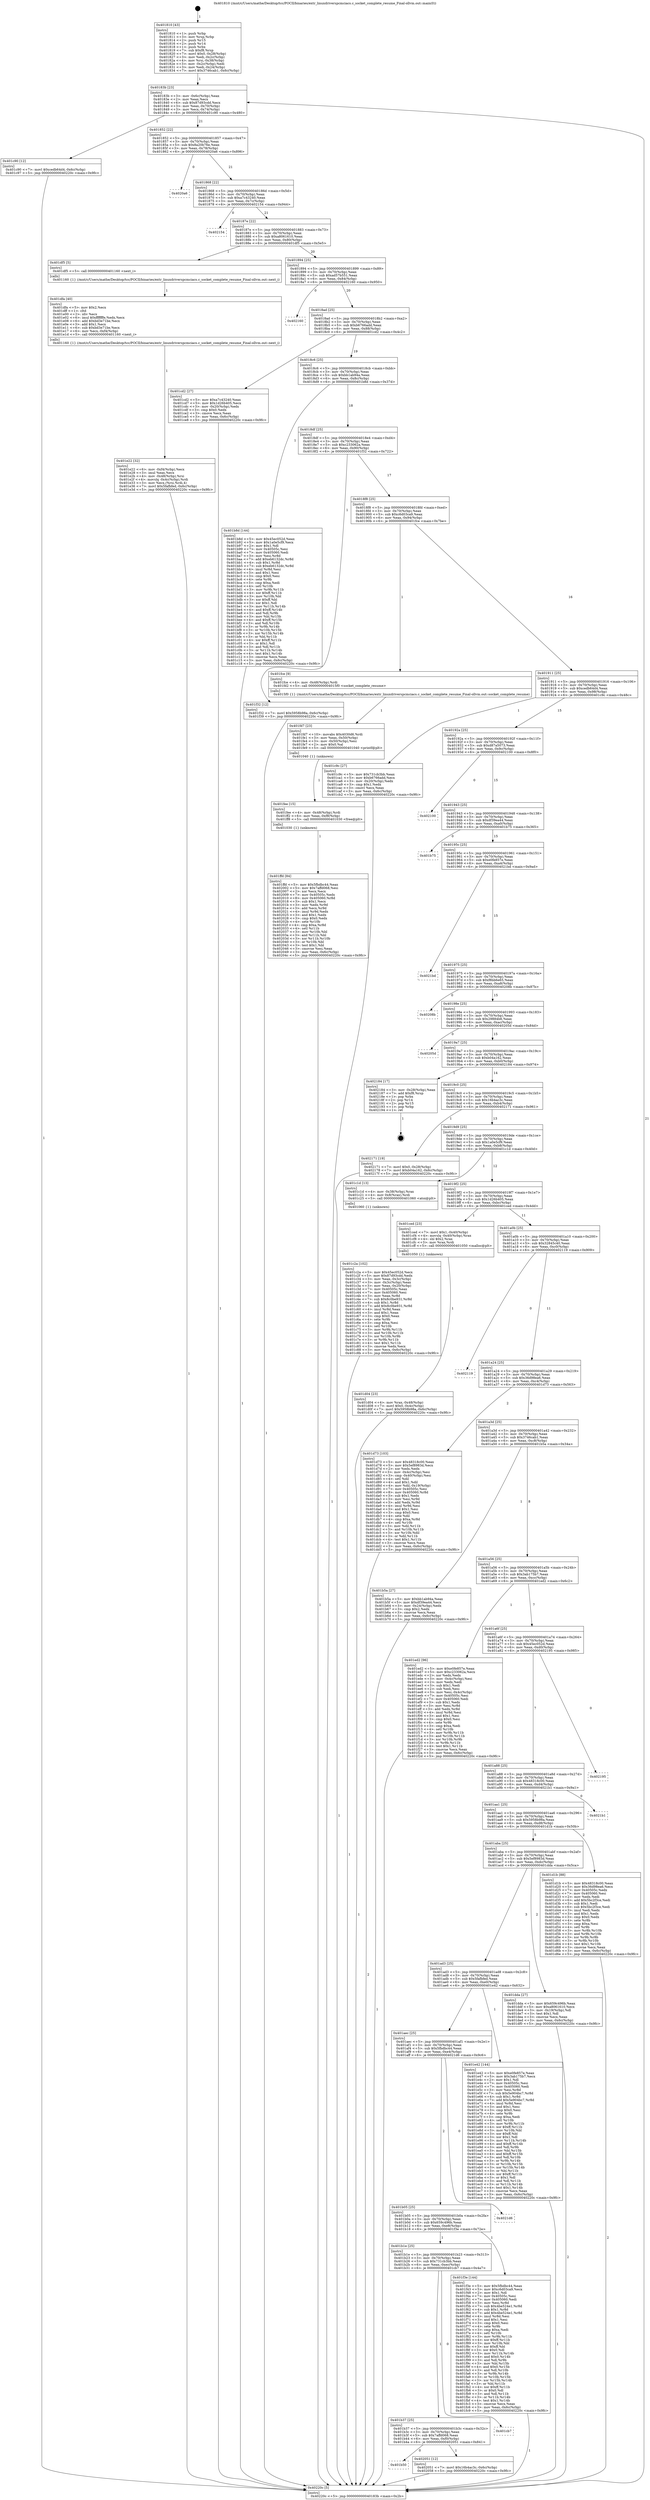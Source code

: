 digraph "0x401810" {
  label = "0x401810 (/mnt/c/Users/mathe/Desktop/tcc/POCII/binaries/extr_linuxdriverspcmciacs.c_socket_complete_resume_Final-ollvm.out::main(0))"
  labelloc = "t"
  node[shape=record]

  Entry [label="",width=0.3,height=0.3,shape=circle,fillcolor=black,style=filled]
  "0x40183b" [label="{
     0x40183b [23]\l
     | [instrs]\l
     &nbsp;&nbsp;0x40183b \<+3\>: mov -0x6c(%rbp),%eax\l
     &nbsp;&nbsp;0x40183e \<+2\>: mov %eax,%ecx\l
     &nbsp;&nbsp;0x401840 \<+6\>: sub $0x87d93cdd,%ecx\l
     &nbsp;&nbsp;0x401846 \<+3\>: mov %eax,-0x70(%rbp)\l
     &nbsp;&nbsp;0x401849 \<+3\>: mov %ecx,-0x74(%rbp)\l
     &nbsp;&nbsp;0x40184c \<+6\>: je 0000000000401c90 \<main+0x480\>\l
  }"]
  "0x401c90" [label="{
     0x401c90 [12]\l
     | [instrs]\l
     &nbsp;&nbsp;0x401c90 \<+7\>: movl $0xcedb64d4,-0x6c(%rbp)\l
     &nbsp;&nbsp;0x401c97 \<+5\>: jmp 000000000040220c \<main+0x9fc\>\l
  }"]
  "0x401852" [label="{
     0x401852 [22]\l
     | [instrs]\l
     &nbsp;&nbsp;0x401852 \<+5\>: jmp 0000000000401857 \<main+0x47\>\l
     &nbsp;&nbsp;0x401857 \<+3\>: mov -0x70(%rbp),%eax\l
     &nbsp;&nbsp;0x40185a \<+5\>: sub $0x8a20b76e,%eax\l
     &nbsp;&nbsp;0x40185f \<+3\>: mov %eax,-0x78(%rbp)\l
     &nbsp;&nbsp;0x401862 \<+6\>: je 00000000004020a6 \<main+0x896\>\l
  }"]
  Exit [label="",width=0.3,height=0.3,shape=circle,fillcolor=black,style=filled,peripheries=2]
  "0x4020a6" [label="{
     0x4020a6\l
  }", style=dashed]
  "0x401868" [label="{
     0x401868 [22]\l
     | [instrs]\l
     &nbsp;&nbsp;0x401868 \<+5\>: jmp 000000000040186d \<main+0x5d\>\l
     &nbsp;&nbsp;0x40186d \<+3\>: mov -0x70(%rbp),%eax\l
     &nbsp;&nbsp;0x401870 \<+5\>: sub $0xa7c43240,%eax\l
     &nbsp;&nbsp;0x401875 \<+3\>: mov %eax,-0x7c(%rbp)\l
     &nbsp;&nbsp;0x401878 \<+6\>: je 0000000000402154 \<main+0x944\>\l
  }"]
  "0x401b50" [label="{
     0x401b50\l
  }", style=dashed]
  "0x402154" [label="{
     0x402154\l
  }", style=dashed]
  "0x40187e" [label="{
     0x40187e [22]\l
     | [instrs]\l
     &nbsp;&nbsp;0x40187e \<+5\>: jmp 0000000000401883 \<main+0x73\>\l
     &nbsp;&nbsp;0x401883 \<+3\>: mov -0x70(%rbp),%eax\l
     &nbsp;&nbsp;0x401886 \<+5\>: sub $0xa8061610,%eax\l
     &nbsp;&nbsp;0x40188b \<+3\>: mov %eax,-0x80(%rbp)\l
     &nbsp;&nbsp;0x40188e \<+6\>: je 0000000000401df5 \<main+0x5e5\>\l
  }"]
  "0x402051" [label="{
     0x402051 [12]\l
     | [instrs]\l
     &nbsp;&nbsp;0x402051 \<+7\>: movl $0x16b4ac3c,-0x6c(%rbp)\l
     &nbsp;&nbsp;0x402058 \<+5\>: jmp 000000000040220c \<main+0x9fc\>\l
  }"]
  "0x401df5" [label="{
     0x401df5 [5]\l
     | [instrs]\l
     &nbsp;&nbsp;0x401df5 \<+5\>: call 0000000000401160 \<next_i\>\l
     | [calls]\l
     &nbsp;&nbsp;0x401160 \{1\} (/mnt/c/Users/mathe/Desktop/tcc/POCII/binaries/extr_linuxdriverspcmciacs.c_socket_complete_resume_Final-ollvm.out::next_i)\l
  }"]
  "0x401894" [label="{
     0x401894 [25]\l
     | [instrs]\l
     &nbsp;&nbsp;0x401894 \<+5\>: jmp 0000000000401899 \<main+0x89\>\l
     &nbsp;&nbsp;0x401899 \<+3\>: mov -0x70(%rbp),%eax\l
     &nbsp;&nbsp;0x40189c \<+5\>: sub $0xad57b551,%eax\l
     &nbsp;&nbsp;0x4018a1 \<+6\>: mov %eax,-0x84(%rbp)\l
     &nbsp;&nbsp;0x4018a7 \<+6\>: je 0000000000402160 \<main+0x950\>\l
  }"]
  "0x401b37" [label="{
     0x401b37 [25]\l
     | [instrs]\l
     &nbsp;&nbsp;0x401b37 \<+5\>: jmp 0000000000401b3c \<main+0x32c\>\l
     &nbsp;&nbsp;0x401b3c \<+3\>: mov -0x70(%rbp),%eax\l
     &nbsp;&nbsp;0x401b3f \<+5\>: sub $0x7affd068,%eax\l
     &nbsp;&nbsp;0x401b44 \<+6\>: mov %eax,-0xf0(%rbp)\l
     &nbsp;&nbsp;0x401b4a \<+6\>: je 0000000000402051 \<main+0x841\>\l
  }"]
  "0x402160" [label="{
     0x402160\l
  }", style=dashed]
  "0x4018ad" [label="{
     0x4018ad [25]\l
     | [instrs]\l
     &nbsp;&nbsp;0x4018ad \<+5\>: jmp 00000000004018b2 \<main+0xa2\>\l
     &nbsp;&nbsp;0x4018b2 \<+3\>: mov -0x70(%rbp),%eax\l
     &nbsp;&nbsp;0x4018b5 \<+5\>: sub $0xb6766add,%eax\l
     &nbsp;&nbsp;0x4018ba \<+6\>: mov %eax,-0x88(%rbp)\l
     &nbsp;&nbsp;0x4018c0 \<+6\>: je 0000000000401cd2 \<main+0x4c2\>\l
  }"]
  "0x401cb7" [label="{
     0x401cb7\l
  }", style=dashed]
  "0x401cd2" [label="{
     0x401cd2 [27]\l
     | [instrs]\l
     &nbsp;&nbsp;0x401cd2 \<+5\>: mov $0xa7c43240,%eax\l
     &nbsp;&nbsp;0x401cd7 \<+5\>: mov $0x1d26b405,%ecx\l
     &nbsp;&nbsp;0x401cdc \<+3\>: mov -0x20(%rbp),%edx\l
     &nbsp;&nbsp;0x401cdf \<+3\>: cmp $0x0,%edx\l
     &nbsp;&nbsp;0x401ce2 \<+3\>: cmove %ecx,%eax\l
     &nbsp;&nbsp;0x401ce5 \<+3\>: mov %eax,-0x6c(%rbp)\l
     &nbsp;&nbsp;0x401ce8 \<+5\>: jmp 000000000040220c \<main+0x9fc\>\l
  }"]
  "0x4018c6" [label="{
     0x4018c6 [25]\l
     | [instrs]\l
     &nbsp;&nbsp;0x4018c6 \<+5\>: jmp 00000000004018cb \<main+0xbb\>\l
     &nbsp;&nbsp;0x4018cb \<+3\>: mov -0x70(%rbp),%eax\l
     &nbsp;&nbsp;0x4018ce \<+5\>: sub $0xbb1ab94a,%eax\l
     &nbsp;&nbsp;0x4018d3 \<+6\>: mov %eax,-0x8c(%rbp)\l
     &nbsp;&nbsp;0x4018d9 \<+6\>: je 0000000000401b8d \<main+0x37d\>\l
  }"]
  "0x401ffd" [label="{
     0x401ffd [84]\l
     | [instrs]\l
     &nbsp;&nbsp;0x401ffd \<+5\>: mov $0x5fbdbc44,%eax\l
     &nbsp;&nbsp;0x402002 \<+5\>: mov $0x7affd068,%esi\l
     &nbsp;&nbsp;0x402007 \<+2\>: xor %ecx,%ecx\l
     &nbsp;&nbsp;0x402009 \<+7\>: mov 0x40505c,%edx\l
     &nbsp;&nbsp;0x402010 \<+8\>: mov 0x405060,%r8d\l
     &nbsp;&nbsp;0x402018 \<+3\>: sub $0x1,%ecx\l
     &nbsp;&nbsp;0x40201b \<+3\>: mov %edx,%r9d\l
     &nbsp;&nbsp;0x40201e \<+3\>: add %ecx,%r9d\l
     &nbsp;&nbsp;0x402021 \<+4\>: imul %r9d,%edx\l
     &nbsp;&nbsp;0x402025 \<+3\>: and $0x1,%edx\l
     &nbsp;&nbsp;0x402028 \<+3\>: cmp $0x0,%edx\l
     &nbsp;&nbsp;0x40202b \<+4\>: sete %r10b\l
     &nbsp;&nbsp;0x40202f \<+4\>: cmp $0xa,%r8d\l
     &nbsp;&nbsp;0x402033 \<+4\>: setl %r11b\l
     &nbsp;&nbsp;0x402037 \<+3\>: mov %r10b,%bl\l
     &nbsp;&nbsp;0x40203a \<+3\>: and %r11b,%bl\l
     &nbsp;&nbsp;0x40203d \<+3\>: xor %r11b,%r10b\l
     &nbsp;&nbsp;0x402040 \<+3\>: or %r10b,%bl\l
     &nbsp;&nbsp;0x402043 \<+3\>: test $0x1,%bl\l
     &nbsp;&nbsp;0x402046 \<+3\>: cmovne %esi,%eax\l
     &nbsp;&nbsp;0x402049 \<+3\>: mov %eax,-0x6c(%rbp)\l
     &nbsp;&nbsp;0x40204c \<+5\>: jmp 000000000040220c \<main+0x9fc\>\l
  }"]
  "0x401b8d" [label="{
     0x401b8d [144]\l
     | [instrs]\l
     &nbsp;&nbsp;0x401b8d \<+5\>: mov $0x45ec052d,%eax\l
     &nbsp;&nbsp;0x401b92 \<+5\>: mov $0x1a0e5cf9,%ecx\l
     &nbsp;&nbsp;0x401b97 \<+2\>: mov $0x1,%dl\l
     &nbsp;&nbsp;0x401b99 \<+7\>: mov 0x40505c,%esi\l
     &nbsp;&nbsp;0x401ba0 \<+7\>: mov 0x405060,%edi\l
     &nbsp;&nbsp;0x401ba7 \<+3\>: mov %esi,%r8d\l
     &nbsp;&nbsp;0x401baa \<+7\>: add $0xeb6132dc,%r8d\l
     &nbsp;&nbsp;0x401bb1 \<+4\>: sub $0x1,%r8d\l
     &nbsp;&nbsp;0x401bb5 \<+7\>: sub $0xeb6132dc,%r8d\l
     &nbsp;&nbsp;0x401bbc \<+4\>: imul %r8d,%esi\l
     &nbsp;&nbsp;0x401bc0 \<+3\>: and $0x1,%esi\l
     &nbsp;&nbsp;0x401bc3 \<+3\>: cmp $0x0,%esi\l
     &nbsp;&nbsp;0x401bc6 \<+4\>: sete %r9b\l
     &nbsp;&nbsp;0x401bca \<+3\>: cmp $0xa,%edi\l
     &nbsp;&nbsp;0x401bcd \<+4\>: setl %r10b\l
     &nbsp;&nbsp;0x401bd1 \<+3\>: mov %r9b,%r11b\l
     &nbsp;&nbsp;0x401bd4 \<+4\>: xor $0xff,%r11b\l
     &nbsp;&nbsp;0x401bd8 \<+3\>: mov %r10b,%bl\l
     &nbsp;&nbsp;0x401bdb \<+3\>: xor $0xff,%bl\l
     &nbsp;&nbsp;0x401bde \<+3\>: xor $0x1,%dl\l
     &nbsp;&nbsp;0x401be1 \<+3\>: mov %r11b,%r14b\l
     &nbsp;&nbsp;0x401be4 \<+4\>: and $0xff,%r14b\l
     &nbsp;&nbsp;0x401be8 \<+3\>: and %dl,%r9b\l
     &nbsp;&nbsp;0x401beb \<+3\>: mov %bl,%r15b\l
     &nbsp;&nbsp;0x401bee \<+4\>: and $0xff,%r15b\l
     &nbsp;&nbsp;0x401bf2 \<+3\>: and %dl,%r10b\l
     &nbsp;&nbsp;0x401bf5 \<+3\>: or %r9b,%r14b\l
     &nbsp;&nbsp;0x401bf8 \<+3\>: or %r10b,%r15b\l
     &nbsp;&nbsp;0x401bfb \<+3\>: xor %r15b,%r14b\l
     &nbsp;&nbsp;0x401bfe \<+3\>: or %bl,%r11b\l
     &nbsp;&nbsp;0x401c01 \<+4\>: xor $0xff,%r11b\l
     &nbsp;&nbsp;0x401c05 \<+3\>: or $0x1,%dl\l
     &nbsp;&nbsp;0x401c08 \<+3\>: and %dl,%r11b\l
     &nbsp;&nbsp;0x401c0b \<+3\>: or %r11b,%r14b\l
     &nbsp;&nbsp;0x401c0e \<+4\>: test $0x1,%r14b\l
     &nbsp;&nbsp;0x401c12 \<+3\>: cmovne %ecx,%eax\l
     &nbsp;&nbsp;0x401c15 \<+3\>: mov %eax,-0x6c(%rbp)\l
     &nbsp;&nbsp;0x401c18 \<+5\>: jmp 000000000040220c \<main+0x9fc\>\l
  }"]
  "0x4018df" [label="{
     0x4018df [25]\l
     | [instrs]\l
     &nbsp;&nbsp;0x4018df \<+5\>: jmp 00000000004018e4 \<main+0xd4\>\l
     &nbsp;&nbsp;0x4018e4 \<+3\>: mov -0x70(%rbp),%eax\l
     &nbsp;&nbsp;0x4018e7 \<+5\>: sub $0xc233062a,%eax\l
     &nbsp;&nbsp;0x4018ec \<+6\>: mov %eax,-0x90(%rbp)\l
     &nbsp;&nbsp;0x4018f2 \<+6\>: je 0000000000401f32 \<main+0x722\>\l
  }"]
  "0x401fee" [label="{
     0x401fee [15]\l
     | [instrs]\l
     &nbsp;&nbsp;0x401fee \<+4\>: mov -0x48(%rbp),%rdi\l
     &nbsp;&nbsp;0x401ff2 \<+6\>: mov %eax,-0xf8(%rbp)\l
     &nbsp;&nbsp;0x401ff8 \<+5\>: call 0000000000401030 \<free@plt\>\l
     | [calls]\l
     &nbsp;&nbsp;0x401030 \{1\} (unknown)\l
  }"]
  "0x401f32" [label="{
     0x401f32 [12]\l
     | [instrs]\l
     &nbsp;&nbsp;0x401f32 \<+7\>: movl $0x5958b98a,-0x6c(%rbp)\l
     &nbsp;&nbsp;0x401f39 \<+5\>: jmp 000000000040220c \<main+0x9fc\>\l
  }"]
  "0x4018f8" [label="{
     0x4018f8 [25]\l
     | [instrs]\l
     &nbsp;&nbsp;0x4018f8 \<+5\>: jmp 00000000004018fd \<main+0xed\>\l
     &nbsp;&nbsp;0x4018fd \<+3\>: mov -0x70(%rbp),%eax\l
     &nbsp;&nbsp;0x401900 \<+5\>: sub $0xc6d03ca9,%eax\l
     &nbsp;&nbsp;0x401905 \<+6\>: mov %eax,-0x94(%rbp)\l
     &nbsp;&nbsp;0x40190b \<+6\>: je 0000000000401fce \<main+0x7be\>\l
  }"]
  "0x401fd7" [label="{
     0x401fd7 [23]\l
     | [instrs]\l
     &nbsp;&nbsp;0x401fd7 \<+10\>: movabs $0x4030d6,%rdi\l
     &nbsp;&nbsp;0x401fe1 \<+3\>: mov %eax,-0x50(%rbp)\l
     &nbsp;&nbsp;0x401fe4 \<+3\>: mov -0x50(%rbp),%esi\l
     &nbsp;&nbsp;0x401fe7 \<+2\>: mov $0x0,%al\l
     &nbsp;&nbsp;0x401fe9 \<+5\>: call 0000000000401040 \<printf@plt\>\l
     | [calls]\l
     &nbsp;&nbsp;0x401040 \{1\} (unknown)\l
  }"]
  "0x401fce" [label="{
     0x401fce [9]\l
     | [instrs]\l
     &nbsp;&nbsp;0x401fce \<+4\>: mov -0x48(%rbp),%rdi\l
     &nbsp;&nbsp;0x401fd2 \<+5\>: call 00000000004015f0 \<socket_complete_resume\>\l
     | [calls]\l
     &nbsp;&nbsp;0x4015f0 \{1\} (/mnt/c/Users/mathe/Desktop/tcc/POCII/binaries/extr_linuxdriverspcmciacs.c_socket_complete_resume_Final-ollvm.out::socket_complete_resume)\l
  }"]
  "0x401911" [label="{
     0x401911 [25]\l
     | [instrs]\l
     &nbsp;&nbsp;0x401911 \<+5\>: jmp 0000000000401916 \<main+0x106\>\l
     &nbsp;&nbsp;0x401916 \<+3\>: mov -0x70(%rbp),%eax\l
     &nbsp;&nbsp;0x401919 \<+5\>: sub $0xcedb64d4,%eax\l
     &nbsp;&nbsp;0x40191e \<+6\>: mov %eax,-0x98(%rbp)\l
     &nbsp;&nbsp;0x401924 \<+6\>: je 0000000000401c9c \<main+0x48c\>\l
  }"]
  "0x401b1e" [label="{
     0x401b1e [25]\l
     | [instrs]\l
     &nbsp;&nbsp;0x401b1e \<+5\>: jmp 0000000000401b23 \<main+0x313\>\l
     &nbsp;&nbsp;0x401b23 \<+3\>: mov -0x70(%rbp),%eax\l
     &nbsp;&nbsp;0x401b26 \<+5\>: sub $0x731cb3bb,%eax\l
     &nbsp;&nbsp;0x401b2b \<+6\>: mov %eax,-0xec(%rbp)\l
     &nbsp;&nbsp;0x401b31 \<+6\>: je 0000000000401cb7 \<main+0x4a7\>\l
  }"]
  "0x401c9c" [label="{
     0x401c9c [27]\l
     | [instrs]\l
     &nbsp;&nbsp;0x401c9c \<+5\>: mov $0x731cb3bb,%eax\l
     &nbsp;&nbsp;0x401ca1 \<+5\>: mov $0xb6766add,%ecx\l
     &nbsp;&nbsp;0x401ca6 \<+3\>: mov -0x20(%rbp),%edx\l
     &nbsp;&nbsp;0x401ca9 \<+3\>: cmp $0x1,%edx\l
     &nbsp;&nbsp;0x401cac \<+3\>: cmovl %ecx,%eax\l
     &nbsp;&nbsp;0x401caf \<+3\>: mov %eax,-0x6c(%rbp)\l
     &nbsp;&nbsp;0x401cb2 \<+5\>: jmp 000000000040220c \<main+0x9fc\>\l
  }"]
  "0x40192a" [label="{
     0x40192a [25]\l
     | [instrs]\l
     &nbsp;&nbsp;0x40192a \<+5\>: jmp 000000000040192f \<main+0x11f\>\l
     &nbsp;&nbsp;0x40192f \<+3\>: mov -0x70(%rbp),%eax\l
     &nbsp;&nbsp;0x401932 \<+5\>: sub $0xd87a5073,%eax\l
     &nbsp;&nbsp;0x401937 \<+6\>: mov %eax,-0x9c(%rbp)\l
     &nbsp;&nbsp;0x40193d \<+6\>: je 0000000000402100 \<main+0x8f0\>\l
  }"]
  "0x401f3e" [label="{
     0x401f3e [144]\l
     | [instrs]\l
     &nbsp;&nbsp;0x401f3e \<+5\>: mov $0x5fbdbc44,%eax\l
     &nbsp;&nbsp;0x401f43 \<+5\>: mov $0xc6d03ca9,%ecx\l
     &nbsp;&nbsp;0x401f48 \<+2\>: mov $0x1,%dl\l
     &nbsp;&nbsp;0x401f4a \<+7\>: mov 0x40505c,%esi\l
     &nbsp;&nbsp;0x401f51 \<+7\>: mov 0x405060,%edi\l
     &nbsp;&nbsp;0x401f58 \<+3\>: mov %esi,%r8d\l
     &nbsp;&nbsp;0x401f5b \<+7\>: sub $0x4be524e1,%r8d\l
     &nbsp;&nbsp;0x401f62 \<+4\>: sub $0x1,%r8d\l
     &nbsp;&nbsp;0x401f66 \<+7\>: add $0x4be524e1,%r8d\l
     &nbsp;&nbsp;0x401f6d \<+4\>: imul %r8d,%esi\l
     &nbsp;&nbsp;0x401f71 \<+3\>: and $0x1,%esi\l
     &nbsp;&nbsp;0x401f74 \<+3\>: cmp $0x0,%esi\l
     &nbsp;&nbsp;0x401f77 \<+4\>: sete %r9b\l
     &nbsp;&nbsp;0x401f7b \<+3\>: cmp $0xa,%edi\l
     &nbsp;&nbsp;0x401f7e \<+4\>: setl %r10b\l
     &nbsp;&nbsp;0x401f82 \<+3\>: mov %r9b,%r11b\l
     &nbsp;&nbsp;0x401f85 \<+4\>: xor $0xff,%r11b\l
     &nbsp;&nbsp;0x401f89 \<+3\>: mov %r10b,%bl\l
     &nbsp;&nbsp;0x401f8c \<+3\>: xor $0xff,%bl\l
     &nbsp;&nbsp;0x401f8f \<+3\>: xor $0x0,%dl\l
     &nbsp;&nbsp;0x401f92 \<+3\>: mov %r11b,%r14b\l
     &nbsp;&nbsp;0x401f95 \<+4\>: and $0x0,%r14b\l
     &nbsp;&nbsp;0x401f99 \<+3\>: and %dl,%r9b\l
     &nbsp;&nbsp;0x401f9c \<+3\>: mov %bl,%r15b\l
     &nbsp;&nbsp;0x401f9f \<+4\>: and $0x0,%r15b\l
     &nbsp;&nbsp;0x401fa3 \<+3\>: and %dl,%r10b\l
     &nbsp;&nbsp;0x401fa6 \<+3\>: or %r9b,%r14b\l
     &nbsp;&nbsp;0x401fa9 \<+3\>: or %r10b,%r15b\l
     &nbsp;&nbsp;0x401fac \<+3\>: xor %r15b,%r14b\l
     &nbsp;&nbsp;0x401faf \<+3\>: or %bl,%r11b\l
     &nbsp;&nbsp;0x401fb2 \<+4\>: xor $0xff,%r11b\l
     &nbsp;&nbsp;0x401fb6 \<+3\>: or $0x0,%dl\l
     &nbsp;&nbsp;0x401fb9 \<+3\>: and %dl,%r11b\l
     &nbsp;&nbsp;0x401fbc \<+3\>: or %r11b,%r14b\l
     &nbsp;&nbsp;0x401fbf \<+4\>: test $0x1,%r14b\l
     &nbsp;&nbsp;0x401fc3 \<+3\>: cmovne %ecx,%eax\l
     &nbsp;&nbsp;0x401fc6 \<+3\>: mov %eax,-0x6c(%rbp)\l
     &nbsp;&nbsp;0x401fc9 \<+5\>: jmp 000000000040220c \<main+0x9fc\>\l
  }"]
  "0x402100" [label="{
     0x402100\l
  }", style=dashed]
  "0x401943" [label="{
     0x401943 [25]\l
     | [instrs]\l
     &nbsp;&nbsp;0x401943 \<+5\>: jmp 0000000000401948 \<main+0x138\>\l
     &nbsp;&nbsp;0x401948 \<+3\>: mov -0x70(%rbp),%eax\l
     &nbsp;&nbsp;0x40194b \<+5\>: sub $0xdf39ea44,%eax\l
     &nbsp;&nbsp;0x401950 \<+6\>: mov %eax,-0xa0(%rbp)\l
     &nbsp;&nbsp;0x401956 \<+6\>: je 0000000000401b75 \<main+0x365\>\l
  }"]
  "0x401b05" [label="{
     0x401b05 [25]\l
     | [instrs]\l
     &nbsp;&nbsp;0x401b05 \<+5\>: jmp 0000000000401b0a \<main+0x2fa\>\l
     &nbsp;&nbsp;0x401b0a \<+3\>: mov -0x70(%rbp),%eax\l
     &nbsp;&nbsp;0x401b0d \<+5\>: sub $0x659c496b,%eax\l
     &nbsp;&nbsp;0x401b12 \<+6\>: mov %eax,-0xe8(%rbp)\l
     &nbsp;&nbsp;0x401b18 \<+6\>: je 0000000000401f3e \<main+0x72e\>\l
  }"]
  "0x401b75" [label="{
     0x401b75\l
  }", style=dashed]
  "0x40195c" [label="{
     0x40195c [25]\l
     | [instrs]\l
     &nbsp;&nbsp;0x40195c \<+5\>: jmp 0000000000401961 \<main+0x151\>\l
     &nbsp;&nbsp;0x401961 \<+3\>: mov -0x70(%rbp),%eax\l
     &nbsp;&nbsp;0x401964 \<+5\>: sub $0xe0fe857e,%eax\l
     &nbsp;&nbsp;0x401969 \<+6\>: mov %eax,-0xa4(%rbp)\l
     &nbsp;&nbsp;0x40196f \<+6\>: je 00000000004021bd \<main+0x9ad\>\l
  }"]
  "0x4021d6" [label="{
     0x4021d6\l
  }", style=dashed]
  "0x4021bd" [label="{
     0x4021bd\l
  }", style=dashed]
  "0x401975" [label="{
     0x401975 [25]\l
     | [instrs]\l
     &nbsp;&nbsp;0x401975 \<+5\>: jmp 000000000040197a \<main+0x16a\>\l
     &nbsp;&nbsp;0x40197a \<+3\>: mov -0x70(%rbp),%eax\l
     &nbsp;&nbsp;0x40197d \<+5\>: sub $0xf8bb6e65,%eax\l
     &nbsp;&nbsp;0x401982 \<+6\>: mov %eax,-0xa8(%rbp)\l
     &nbsp;&nbsp;0x401988 \<+6\>: je 000000000040208b \<main+0x87b\>\l
  }"]
  "0x401aec" [label="{
     0x401aec [25]\l
     | [instrs]\l
     &nbsp;&nbsp;0x401aec \<+5\>: jmp 0000000000401af1 \<main+0x2e1\>\l
     &nbsp;&nbsp;0x401af1 \<+3\>: mov -0x70(%rbp),%eax\l
     &nbsp;&nbsp;0x401af4 \<+5\>: sub $0x5fbdbc44,%eax\l
     &nbsp;&nbsp;0x401af9 \<+6\>: mov %eax,-0xe4(%rbp)\l
     &nbsp;&nbsp;0x401aff \<+6\>: je 00000000004021d6 \<main+0x9c6\>\l
  }"]
  "0x40208b" [label="{
     0x40208b\l
  }", style=dashed]
  "0x40198e" [label="{
     0x40198e [25]\l
     | [instrs]\l
     &nbsp;&nbsp;0x40198e \<+5\>: jmp 0000000000401993 \<main+0x183\>\l
     &nbsp;&nbsp;0x401993 \<+3\>: mov -0x70(%rbp),%eax\l
     &nbsp;&nbsp;0x401996 \<+5\>: sub $0x29884b6,%eax\l
     &nbsp;&nbsp;0x40199b \<+6\>: mov %eax,-0xac(%rbp)\l
     &nbsp;&nbsp;0x4019a1 \<+6\>: je 000000000040205d \<main+0x84d\>\l
  }"]
  "0x401e42" [label="{
     0x401e42 [144]\l
     | [instrs]\l
     &nbsp;&nbsp;0x401e42 \<+5\>: mov $0xe0fe857e,%eax\l
     &nbsp;&nbsp;0x401e47 \<+5\>: mov $0x3ab175b7,%ecx\l
     &nbsp;&nbsp;0x401e4c \<+2\>: mov $0x1,%dl\l
     &nbsp;&nbsp;0x401e4e \<+7\>: mov 0x40505c,%esi\l
     &nbsp;&nbsp;0x401e55 \<+7\>: mov 0x405060,%edi\l
     &nbsp;&nbsp;0x401e5c \<+3\>: mov %esi,%r8d\l
     &nbsp;&nbsp;0x401e5f \<+7\>: sub $0x5e904bc7,%r8d\l
     &nbsp;&nbsp;0x401e66 \<+4\>: sub $0x1,%r8d\l
     &nbsp;&nbsp;0x401e6a \<+7\>: add $0x5e904bc7,%r8d\l
     &nbsp;&nbsp;0x401e71 \<+4\>: imul %r8d,%esi\l
     &nbsp;&nbsp;0x401e75 \<+3\>: and $0x1,%esi\l
     &nbsp;&nbsp;0x401e78 \<+3\>: cmp $0x0,%esi\l
     &nbsp;&nbsp;0x401e7b \<+4\>: sete %r9b\l
     &nbsp;&nbsp;0x401e7f \<+3\>: cmp $0xa,%edi\l
     &nbsp;&nbsp;0x401e82 \<+4\>: setl %r10b\l
     &nbsp;&nbsp;0x401e86 \<+3\>: mov %r9b,%r11b\l
     &nbsp;&nbsp;0x401e89 \<+4\>: xor $0xff,%r11b\l
     &nbsp;&nbsp;0x401e8d \<+3\>: mov %r10b,%bl\l
     &nbsp;&nbsp;0x401e90 \<+3\>: xor $0xff,%bl\l
     &nbsp;&nbsp;0x401e93 \<+3\>: xor $0x1,%dl\l
     &nbsp;&nbsp;0x401e96 \<+3\>: mov %r11b,%r14b\l
     &nbsp;&nbsp;0x401e99 \<+4\>: and $0xff,%r14b\l
     &nbsp;&nbsp;0x401e9d \<+3\>: and %dl,%r9b\l
     &nbsp;&nbsp;0x401ea0 \<+3\>: mov %bl,%r15b\l
     &nbsp;&nbsp;0x401ea3 \<+4\>: and $0xff,%r15b\l
     &nbsp;&nbsp;0x401ea7 \<+3\>: and %dl,%r10b\l
     &nbsp;&nbsp;0x401eaa \<+3\>: or %r9b,%r14b\l
     &nbsp;&nbsp;0x401ead \<+3\>: or %r10b,%r15b\l
     &nbsp;&nbsp;0x401eb0 \<+3\>: xor %r15b,%r14b\l
     &nbsp;&nbsp;0x401eb3 \<+3\>: or %bl,%r11b\l
     &nbsp;&nbsp;0x401eb6 \<+4\>: xor $0xff,%r11b\l
     &nbsp;&nbsp;0x401eba \<+3\>: or $0x1,%dl\l
     &nbsp;&nbsp;0x401ebd \<+3\>: and %dl,%r11b\l
     &nbsp;&nbsp;0x401ec0 \<+3\>: or %r11b,%r14b\l
     &nbsp;&nbsp;0x401ec3 \<+4\>: test $0x1,%r14b\l
     &nbsp;&nbsp;0x401ec7 \<+3\>: cmovne %ecx,%eax\l
     &nbsp;&nbsp;0x401eca \<+3\>: mov %eax,-0x6c(%rbp)\l
     &nbsp;&nbsp;0x401ecd \<+5\>: jmp 000000000040220c \<main+0x9fc\>\l
  }"]
  "0x40205d" [label="{
     0x40205d\l
  }", style=dashed]
  "0x4019a7" [label="{
     0x4019a7 [25]\l
     | [instrs]\l
     &nbsp;&nbsp;0x4019a7 \<+5\>: jmp 00000000004019ac \<main+0x19c\>\l
     &nbsp;&nbsp;0x4019ac \<+3\>: mov -0x70(%rbp),%eax\l
     &nbsp;&nbsp;0x4019af \<+5\>: sub $0xb04a162,%eax\l
     &nbsp;&nbsp;0x4019b4 \<+6\>: mov %eax,-0xb0(%rbp)\l
     &nbsp;&nbsp;0x4019ba \<+6\>: je 0000000000402184 \<main+0x974\>\l
  }"]
  "0x401e22" [label="{
     0x401e22 [32]\l
     | [instrs]\l
     &nbsp;&nbsp;0x401e22 \<+6\>: mov -0xf4(%rbp),%ecx\l
     &nbsp;&nbsp;0x401e28 \<+3\>: imul %eax,%ecx\l
     &nbsp;&nbsp;0x401e2b \<+4\>: mov -0x48(%rbp),%rsi\l
     &nbsp;&nbsp;0x401e2f \<+4\>: movslq -0x4c(%rbp),%rdi\l
     &nbsp;&nbsp;0x401e33 \<+3\>: mov %ecx,(%rsi,%rdi,4)\l
     &nbsp;&nbsp;0x401e36 \<+7\>: movl $0x5fafbfed,-0x6c(%rbp)\l
     &nbsp;&nbsp;0x401e3d \<+5\>: jmp 000000000040220c \<main+0x9fc\>\l
  }"]
  "0x402184" [label="{
     0x402184 [17]\l
     | [instrs]\l
     &nbsp;&nbsp;0x402184 \<+3\>: mov -0x28(%rbp),%eax\l
     &nbsp;&nbsp;0x402187 \<+7\>: add $0xf8,%rsp\l
     &nbsp;&nbsp;0x40218e \<+1\>: pop %rbx\l
     &nbsp;&nbsp;0x40218f \<+2\>: pop %r14\l
     &nbsp;&nbsp;0x402191 \<+2\>: pop %r15\l
     &nbsp;&nbsp;0x402193 \<+1\>: pop %rbp\l
     &nbsp;&nbsp;0x402194 \<+1\>: ret\l
  }"]
  "0x4019c0" [label="{
     0x4019c0 [25]\l
     | [instrs]\l
     &nbsp;&nbsp;0x4019c0 \<+5\>: jmp 00000000004019c5 \<main+0x1b5\>\l
     &nbsp;&nbsp;0x4019c5 \<+3\>: mov -0x70(%rbp),%eax\l
     &nbsp;&nbsp;0x4019c8 \<+5\>: sub $0x16b4ac3c,%eax\l
     &nbsp;&nbsp;0x4019cd \<+6\>: mov %eax,-0xb4(%rbp)\l
     &nbsp;&nbsp;0x4019d3 \<+6\>: je 0000000000402171 \<main+0x961\>\l
  }"]
  "0x401dfa" [label="{
     0x401dfa [40]\l
     | [instrs]\l
     &nbsp;&nbsp;0x401dfa \<+5\>: mov $0x2,%ecx\l
     &nbsp;&nbsp;0x401dff \<+1\>: cltd\l
     &nbsp;&nbsp;0x401e00 \<+2\>: idiv %ecx\l
     &nbsp;&nbsp;0x401e02 \<+6\>: imul $0xfffffffe,%edx,%ecx\l
     &nbsp;&nbsp;0x401e08 \<+6\>: add $0xbd3e71be,%ecx\l
     &nbsp;&nbsp;0x401e0e \<+3\>: add $0x1,%ecx\l
     &nbsp;&nbsp;0x401e11 \<+6\>: sub $0xbd3e71be,%ecx\l
     &nbsp;&nbsp;0x401e17 \<+6\>: mov %ecx,-0xf4(%rbp)\l
     &nbsp;&nbsp;0x401e1d \<+5\>: call 0000000000401160 \<next_i\>\l
     | [calls]\l
     &nbsp;&nbsp;0x401160 \{1\} (/mnt/c/Users/mathe/Desktop/tcc/POCII/binaries/extr_linuxdriverspcmciacs.c_socket_complete_resume_Final-ollvm.out::next_i)\l
  }"]
  "0x402171" [label="{
     0x402171 [19]\l
     | [instrs]\l
     &nbsp;&nbsp;0x402171 \<+7\>: movl $0x0,-0x28(%rbp)\l
     &nbsp;&nbsp;0x402178 \<+7\>: movl $0xb04a162,-0x6c(%rbp)\l
     &nbsp;&nbsp;0x40217f \<+5\>: jmp 000000000040220c \<main+0x9fc\>\l
  }"]
  "0x4019d9" [label="{
     0x4019d9 [25]\l
     | [instrs]\l
     &nbsp;&nbsp;0x4019d9 \<+5\>: jmp 00000000004019de \<main+0x1ce\>\l
     &nbsp;&nbsp;0x4019de \<+3\>: mov -0x70(%rbp),%eax\l
     &nbsp;&nbsp;0x4019e1 \<+5\>: sub $0x1a0e5cf9,%eax\l
     &nbsp;&nbsp;0x4019e6 \<+6\>: mov %eax,-0xb8(%rbp)\l
     &nbsp;&nbsp;0x4019ec \<+6\>: je 0000000000401c1d \<main+0x40d\>\l
  }"]
  "0x401ad3" [label="{
     0x401ad3 [25]\l
     | [instrs]\l
     &nbsp;&nbsp;0x401ad3 \<+5\>: jmp 0000000000401ad8 \<main+0x2c8\>\l
     &nbsp;&nbsp;0x401ad8 \<+3\>: mov -0x70(%rbp),%eax\l
     &nbsp;&nbsp;0x401adb \<+5\>: sub $0x5fafbfed,%eax\l
     &nbsp;&nbsp;0x401ae0 \<+6\>: mov %eax,-0xe0(%rbp)\l
     &nbsp;&nbsp;0x401ae6 \<+6\>: je 0000000000401e42 \<main+0x632\>\l
  }"]
  "0x401c1d" [label="{
     0x401c1d [13]\l
     | [instrs]\l
     &nbsp;&nbsp;0x401c1d \<+4\>: mov -0x38(%rbp),%rax\l
     &nbsp;&nbsp;0x401c21 \<+4\>: mov 0x8(%rax),%rdi\l
     &nbsp;&nbsp;0x401c25 \<+5\>: call 0000000000401060 \<atoi@plt\>\l
     | [calls]\l
     &nbsp;&nbsp;0x401060 \{1\} (unknown)\l
  }"]
  "0x4019f2" [label="{
     0x4019f2 [25]\l
     | [instrs]\l
     &nbsp;&nbsp;0x4019f2 \<+5\>: jmp 00000000004019f7 \<main+0x1e7\>\l
     &nbsp;&nbsp;0x4019f7 \<+3\>: mov -0x70(%rbp),%eax\l
     &nbsp;&nbsp;0x4019fa \<+5\>: sub $0x1d26b405,%eax\l
     &nbsp;&nbsp;0x4019ff \<+6\>: mov %eax,-0xbc(%rbp)\l
     &nbsp;&nbsp;0x401a05 \<+6\>: je 0000000000401ced \<main+0x4dd\>\l
  }"]
  "0x401dda" [label="{
     0x401dda [27]\l
     | [instrs]\l
     &nbsp;&nbsp;0x401dda \<+5\>: mov $0x659c496b,%eax\l
     &nbsp;&nbsp;0x401ddf \<+5\>: mov $0xa8061610,%ecx\l
     &nbsp;&nbsp;0x401de4 \<+3\>: mov -0x19(%rbp),%dl\l
     &nbsp;&nbsp;0x401de7 \<+3\>: test $0x1,%dl\l
     &nbsp;&nbsp;0x401dea \<+3\>: cmovne %ecx,%eax\l
     &nbsp;&nbsp;0x401ded \<+3\>: mov %eax,-0x6c(%rbp)\l
     &nbsp;&nbsp;0x401df0 \<+5\>: jmp 000000000040220c \<main+0x9fc\>\l
  }"]
  "0x401ced" [label="{
     0x401ced [23]\l
     | [instrs]\l
     &nbsp;&nbsp;0x401ced \<+7\>: movl $0x1,-0x40(%rbp)\l
     &nbsp;&nbsp;0x401cf4 \<+4\>: movslq -0x40(%rbp),%rax\l
     &nbsp;&nbsp;0x401cf8 \<+4\>: shl $0x2,%rax\l
     &nbsp;&nbsp;0x401cfc \<+3\>: mov %rax,%rdi\l
     &nbsp;&nbsp;0x401cff \<+5\>: call 0000000000401050 \<malloc@plt\>\l
     | [calls]\l
     &nbsp;&nbsp;0x401050 \{1\} (unknown)\l
  }"]
  "0x401a0b" [label="{
     0x401a0b [25]\l
     | [instrs]\l
     &nbsp;&nbsp;0x401a0b \<+5\>: jmp 0000000000401a10 \<main+0x200\>\l
     &nbsp;&nbsp;0x401a10 \<+3\>: mov -0x70(%rbp),%eax\l
     &nbsp;&nbsp;0x401a13 \<+5\>: sub $0x32845c40,%eax\l
     &nbsp;&nbsp;0x401a18 \<+6\>: mov %eax,-0xc0(%rbp)\l
     &nbsp;&nbsp;0x401a1e \<+6\>: je 0000000000402119 \<main+0x909\>\l
  }"]
  "0x401aba" [label="{
     0x401aba [25]\l
     | [instrs]\l
     &nbsp;&nbsp;0x401aba \<+5\>: jmp 0000000000401abf \<main+0x2af\>\l
     &nbsp;&nbsp;0x401abf \<+3\>: mov -0x70(%rbp),%eax\l
     &nbsp;&nbsp;0x401ac2 \<+5\>: sub $0x5ef8983d,%eax\l
     &nbsp;&nbsp;0x401ac7 \<+6\>: mov %eax,-0xdc(%rbp)\l
     &nbsp;&nbsp;0x401acd \<+6\>: je 0000000000401dda \<main+0x5ca\>\l
  }"]
  "0x402119" [label="{
     0x402119\l
  }", style=dashed]
  "0x401a24" [label="{
     0x401a24 [25]\l
     | [instrs]\l
     &nbsp;&nbsp;0x401a24 \<+5\>: jmp 0000000000401a29 \<main+0x219\>\l
     &nbsp;&nbsp;0x401a29 \<+3\>: mov -0x70(%rbp),%eax\l
     &nbsp;&nbsp;0x401a2c \<+5\>: sub $0x36d98ea6,%eax\l
     &nbsp;&nbsp;0x401a31 \<+6\>: mov %eax,-0xc4(%rbp)\l
     &nbsp;&nbsp;0x401a37 \<+6\>: je 0000000000401d73 \<main+0x563\>\l
  }"]
  "0x401d1b" [label="{
     0x401d1b [88]\l
     | [instrs]\l
     &nbsp;&nbsp;0x401d1b \<+5\>: mov $0x48318c00,%eax\l
     &nbsp;&nbsp;0x401d20 \<+5\>: mov $0x36d98ea6,%ecx\l
     &nbsp;&nbsp;0x401d25 \<+7\>: mov 0x40505c,%edx\l
     &nbsp;&nbsp;0x401d2c \<+7\>: mov 0x405060,%esi\l
     &nbsp;&nbsp;0x401d33 \<+2\>: mov %edx,%edi\l
     &nbsp;&nbsp;0x401d35 \<+6\>: add $0x5bc2f3ce,%edi\l
     &nbsp;&nbsp;0x401d3b \<+3\>: sub $0x1,%edi\l
     &nbsp;&nbsp;0x401d3e \<+6\>: sub $0x5bc2f3ce,%edi\l
     &nbsp;&nbsp;0x401d44 \<+3\>: imul %edi,%edx\l
     &nbsp;&nbsp;0x401d47 \<+3\>: and $0x1,%edx\l
     &nbsp;&nbsp;0x401d4a \<+3\>: cmp $0x0,%edx\l
     &nbsp;&nbsp;0x401d4d \<+4\>: sete %r8b\l
     &nbsp;&nbsp;0x401d51 \<+3\>: cmp $0xa,%esi\l
     &nbsp;&nbsp;0x401d54 \<+4\>: setl %r9b\l
     &nbsp;&nbsp;0x401d58 \<+3\>: mov %r8b,%r10b\l
     &nbsp;&nbsp;0x401d5b \<+3\>: and %r9b,%r10b\l
     &nbsp;&nbsp;0x401d5e \<+3\>: xor %r9b,%r8b\l
     &nbsp;&nbsp;0x401d61 \<+3\>: or %r8b,%r10b\l
     &nbsp;&nbsp;0x401d64 \<+4\>: test $0x1,%r10b\l
     &nbsp;&nbsp;0x401d68 \<+3\>: cmovne %ecx,%eax\l
     &nbsp;&nbsp;0x401d6b \<+3\>: mov %eax,-0x6c(%rbp)\l
     &nbsp;&nbsp;0x401d6e \<+5\>: jmp 000000000040220c \<main+0x9fc\>\l
  }"]
  "0x401d73" [label="{
     0x401d73 [103]\l
     | [instrs]\l
     &nbsp;&nbsp;0x401d73 \<+5\>: mov $0x48318c00,%eax\l
     &nbsp;&nbsp;0x401d78 \<+5\>: mov $0x5ef8983d,%ecx\l
     &nbsp;&nbsp;0x401d7d \<+2\>: xor %edx,%edx\l
     &nbsp;&nbsp;0x401d7f \<+3\>: mov -0x4c(%rbp),%esi\l
     &nbsp;&nbsp;0x401d82 \<+3\>: cmp -0x40(%rbp),%esi\l
     &nbsp;&nbsp;0x401d85 \<+4\>: setl %dil\l
     &nbsp;&nbsp;0x401d89 \<+4\>: and $0x1,%dil\l
     &nbsp;&nbsp;0x401d8d \<+4\>: mov %dil,-0x19(%rbp)\l
     &nbsp;&nbsp;0x401d91 \<+7\>: mov 0x40505c,%esi\l
     &nbsp;&nbsp;0x401d98 \<+8\>: mov 0x405060,%r8d\l
     &nbsp;&nbsp;0x401da0 \<+3\>: sub $0x1,%edx\l
     &nbsp;&nbsp;0x401da3 \<+3\>: mov %esi,%r9d\l
     &nbsp;&nbsp;0x401da6 \<+3\>: add %edx,%r9d\l
     &nbsp;&nbsp;0x401da9 \<+4\>: imul %r9d,%esi\l
     &nbsp;&nbsp;0x401dad \<+3\>: and $0x1,%esi\l
     &nbsp;&nbsp;0x401db0 \<+3\>: cmp $0x0,%esi\l
     &nbsp;&nbsp;0x401db3 \<+4\>: sete %dil\l
     &nbsp;&nbsp;0x401db7 \<+4\>: cmp $0xa,%r8d\l
     &nbsp;&nbsp;0x401dbb \<+4\>: setl %r10b\l
     &nbsp;&nbsp;0x401dbf \<+3\>: mov %dil,%r11b\l
     &nbsp;&nbsp;0x401dc2 \<+3\>: and %r10b,%r11b\l
     &nbsp;&nbsp;0x401dc5 \<+3\>: xor %r10b,%dil\l
     &nbsp;&nbsp;0x401dc8 \<+3\>: or %dil,%r11b\l
     &nbsp;&nbsp;0x401dcb \<+4\>: test $0x1,%r11b\l
     &nbsp;&nbsp;0x401dcf \<+3\>: cmovne %ecx,%eax\l
     &nbsp;&nbsp;0x401dd2 \<+3\>: mov %eax,-0x6c(%rbp)\l
     &nbsp;&nbsp;0x401dd5 \<+5\>: jmp 000000000040220c \<main+0x9fc\>\l
  }"]
  "0x401a3d" [label="{
     0x401a3d [25]\l
     | [instrs]\l
     &nbsp;&nbsp;0x401a3d \<+5\>: jmp 0000000000401a42 \<main+0x232\>\l
     &nbsp;&nbsp;0x401a42 \<+3\>: mov -0x70(%rbp),%eax\l
     &nbsp;&nbsp;0x401a45 \<+5\>: sub $0x3746cab1,%eax\l
     &nbsp;&nbsp;0x401a4a \<+6\>: mov %eax,-0xc8(%rbp)\l
     &nbsp;&nbsp;0x401a50 \<+6\>: je 0000000000401b5a \<main+0x34a\>\l
  }"]
  "0x401aa1" [label="{
     0x401aa1 [25]\l
     | [instrs]\l
     &nbsp;&nbsp;0x401aa1 \<+5\>: jmp 0000000000401aa6 \<main+0x296\>\l
     &nbsp;&nbsp;0x401aa6 \<+3\>: mov -0x70(%rbp),%eax\l
     &nbsp;&nbsp;0x401aa9 \<+5\>: sub $0x5958b98a,%eax\l
     &nbsp;&nbsp;0x401aae \<+6\>: mov %eax,-0xd8(%rbp)\l
     &nbsp;&nbsp;0x401ab4 \<+6\>: je 0000000000401d1b \<main+0x50b\>\l
  }"]
  "0x401b5a" [label="{
     0x401b5a [27]\l
     | [instrs]\l
     &nbsp;&nbsp;0x401b5a \<+5\>: mov $0xbb1ab94a,%eax\l
     &nbsp;&nbsp;0x401b5f \<+5\>: mov $0xdf39ea44,%ecx\l
     &nbsp;&nbsp;0x401b64 \<+3\>: mov -0x24(%rbp),%edx\l
     &nbsp;&nbsp;0x401b67 \<+3\>: cmp $0x2,%edx\l
     &nbsp;&nbsp;0x401b6a \<+3\>: cmovne %ecx,%eax\l
     &nbsp;&nbsp;0x401b6d \<+3\>: mov %eax,-0x6c(%rbp)\l
     &nbsp;&nbsp;0x401b70 \<+5\>: jmp 000000000040220c \<main+0x9fc\>\l
  }"]
  "0x401a56" [label="{
     0x401a56 [25]\l
     | [instrs]\l
     &nbsp;&nbsp;0x401a56 \<+5\>: jmp 0000000000401a5b \<main+0x24b\>\l
     &nbsp;&nbsp;0x401a5b \<+3\>: mov -0x70(%rbp),%eax\l
     &nbsp;&nbsp;0x401a5e \<+5\>: sub $0x3ab175b7,%eax\l
     &nbsp;&nbsp;0x401a63 \<+6\>: mov %eax,-0xcc(%rbp)\l
     &nbsp;&nbsp;0x401a69 \<+6\>: je 0000000000401ed2 \<main+0x6c2\>\l
  }"]
  "0x40220c" [label="{
     0x40220c [5]\l
     | [instrs]\l
     &nbsp;&nbsp;0x40220c \<+5\>: jmp 000000000040183b \<main+0x2b\>\l
  }"]
  "0x401810" [label="{
     0x401810 [43]\l
     | [instrs]\l
     &nbsp;&nbsp;0x401810 \<+1\>: push %rbp\l
     &nbsp;&nbsp;0x401811 \<+3\>: mov %rsp,%rbp\l
     &nbsp;&nbsp;0x401814 \<+2\>: push %r15\l
     &nbsp;&nbsp;0x401816 \<+2\>: push %r14\l
     &nbsp;&nbsp;0x401818 \<+1\>: push %rbx\l
     &nbsp;&nbsp;0x401819 \<+7\>: sub $0xf8,%rsp\l
     &nbsp;&nbsp;0x401820 \<+7\>: movl $0x0,-0x28(%rbp)\l
     &nbsp;&nbsp;0x401827 \<+3\>: mov %edi,-0x2c(%rbp)\l
     &nbsp;&nbsp;0x40182a \<+4\>: mov %rsi,-0x38(%rbp)\l
     &nbsp;&nbsp;0x40182e \<+3\>: mov -0x2c(%rbp),%edi\l
     &nbsp;&nbsp;0x401831 \<+3\>: mov %edi,-0x24(%rbp)\l
     &nbsp;&nbsp;0x401834 \<+7\>: movl $0x3746cab1,-0x6c(%rbp)\l
  }"]
  "0x401c2a" [label="{
     0x401c2a [102]\l
     | [instrs]\l
     &nbsp;&nbsp;0x401c2a \<+5\>: mov $0x45ec052d,%ecx\l
     &nbsp;&nbsp;0x401c2f \<+5\>: mov $0x87d93cdd,%edx\l
     &nbsp;&nbsp;0x401c34 \<+3\>: mov %eax,-0x3c(%rbp)\l
     &nbsp;&nbsp;0x401c37 \<+3\>: mov -0x3c(%rbp),%eax\l
     &nbsp;&nbsp;0x401c3a \<+3\>: mov %eax,-0x20(%rbp)\l
     &nbsp;&nbsp;0x401c3d \<+7\>: mov 0x40505c,%eax\l
     &nbsp;&nbsp;0x401c44 \<+7\>: mov 0x405060,%esi\l
     &nbsp;&nbsp;0x401c4b \<+3\>: mov %eax,%r8d\l
     &nbsp;&nbsp;0x401c4e \<+7\>: sub $0x8c0be931,%r8d\l
     &nbsp;&nbsp;0x401c55 \<+4\>: sub $0x1,%r8d\l
     &nbsp;&nbsp;0x401c59 \<+7\>: add $0x8c0be931,%r8d\l
     &nbsp;&nbsp;0x401c60 \<+4\>: imul %r8d,%eax\l
     &nbsp;&nbsp;0x401c64 \<+3\>: and $0x1,%eax\l
     &nbsp;&nbsp;0x401c67 \<+3\>: cmp $0x0,%eax\l
     &nbsp;&nbsp;0x401c6a \<+4\>: sete %r9b\l
     &nbsp;&nbsp;0x401c6e \<+3\>: cmp $0xa,%esi\l
     &nbsp;&nbsp;0x401c71 \<+4\>: setl %r10b\l
     &nbsp;&nbsp;0x401c75 \<+3\>: mov %r9b,%r11b\l
     &nbsp;&nbsp;0x401c78 \<+3\>: and %r10b,%r11b\l
     &nbsp;&nbsp;0x401c7b \<+3\>: xor %r10b,%r9b\l
     &nbsp;&nbsp;0x401c7e \<+3\>: or %r9b,%r11b\l
     &nbsp;&nbsp;0x401c81 \<+4\>: test $0x1,%r11b\l
     &nbsp;&nbsp;0x401c85 \<+3\>: cmovne %edx,%ecx\l
     &nbsp;&nbsp;0x401c88 \<+3\>: mov %ecx,-0x6c(%rbp)\l
     &nbsp;&nbsp;0x401c8b \<+5\>: jmp 000000000040220c \<main+0x9fc\>\l
  }"]
  "0x401d04" [label="{
     0x401d04 [23]\l
     | [instrs]\l
     &nbsp;&nbsp;0x401d04 \<+4\>: mov %rax,-0x48(%rbp)\l
     &nbsp;&nbsp;0x401d08 \<+7\>: movl $0x0,-0x4c(%rbp)\l
     &nbsp;&nbsp;0x401d0f \<+7\>: movl $0x5958b98a,-0x6c(%rbp)\l
     &nbsp;&nbsp;0x401d16 \<+5\>: jmp 000000000040220c \<main+0x9fc\>\l
  }"]
  "0x4021b1" [label="{
     0x4021b1\l
  }", style=dashed]
  "0x401ed2" [label="{
     0x401ed2 [96]\l
     | [instrs]\l
     &nbsp;&nbsp;0x401ed2 \<+5\>: mov $0xe0fe857e,%eax\l
     &nbsp;&nbsp;0x401ed7 \<+5\>: mov $0xc233062a,%ecx\l
     &nbsp;&nbsp;0x401edc \<+2\>: xor %edx,%edx\l
     &nbsp;&nbsp;0x401ede \<+3\>: mov -0x4c(%rbp),%esi\l
     &nbsp;&nbsp;0x401ee1 \<+2\>: mov %edx,%edi\l
     &nbsp;&nbsp;0x401ee3 \<+3\>: sub $0x1,%edi\l
     &nbsp;&nbsp;0x401ee6 \<+2\>: sub %edi,%esi\l
     &nbsp;&nbsp;0x401ee8 \<+3\>: mov %esi,-0x4c(%rbp)\l
     &nbsp;&nbsp;0x401eeb \<+7\>: mov 0x40505c,%esi\l
     &nbsp;&nbsp;0x401ef2 \<+7\>: mov 0x405060,%edi\l
     &nbsp;&nbsp;0x401ef9 \<+3\>: sub $0x1,%edx\l
     &nbsp;&nbsp;0x401efc \<+3\>: mov %esi,%r8d\l
     &nbsp;&nbsp;0x401eff \<+3\>: add %edx,%r8d\l
     &nbsp;&nbsp;0x401f02 \<+4\>: imul %r8d,%esi\l
     &nbsp;&nbsp;0x401f06 \<+3\>: and $0x1,%esi\l
     &nbsp;&nbsp;0x401f09 \<+3\>: cmp $0x0,%esi\l
     &nbsp;&nbsp;0x401f0c \<+4\>: sete %r9b\l
     &nbsp;&nbsp;0x401f10 \<+3\>: cmp $0xa,%edi\l
     &nbsp;&nbsp;0x401f13 \<+4\>: setl %r10b\l
     &nbsp;&nbsp;0x401f17 \<+3\>: mov %r9b,%r11b\l
     &nbsp;&nbsp;0x401f1a \<+3\>: and %r10b,%r11b\l
     &nbsp;&nbsp;0x401f1d \<+3\>: xor %r10b,%r9b\l
     &nbsp;&nbsp;0x401f20 \<+3\>: or %r9b,%r11b\l
     &nbsp;&nbsp;0x401f23 \<+4\>: test $0x1,%r11b\l
     &nbsp;&nbsp;0x401f27 \<+3\>: cmovne %ecx,%eax\l
     &nbsp;&nbsp;0x401f2a \<+3\>: mov %eax,-0x6c(%rbp)\l
     &nbsp;&nbsp;0x401f2d \<+5\>: jmp 000000000040220c \<main+0x9fc\>\l
  }"]
  "0x401a6f" [label="{
     0x401a6f [25]\l
     | [instrs]\l
     &nbsp;&nbsp;0x401a6f \<+5\>: jmp 0000000000401a74 \<main+0x264\>\l
     &nbsp;&nbsp;0x401a74 \<+3\>: mov -0x70(%rbp),%eax\l
     &nbsp;&nbsp;0x401a77 \<+5\>: sub $0x45ec052d,%eax\l
     &nbsp;&nbsp;0x401a7c \<+6\>: mov %eax,-0xd0(%rbp)\l
     &nbsp;&nbsp;0x401a82 \<+6\>: je 0000000000402195 \<main+0x985\>\l
  }"]
  "0x401a88" [label="{
     0x401a88 [25]\l
     | [instrs]\l
     &nbsp;&nbsp;0x401a88 \<+5\>: jmp 0000000000401a8d \<main+0x27d\>\l
     &nbsp;&nbsp;0x401a8d \<+3\>: mov -0x70(%rbp),%eax\l
     &nbsp;&nbsp;0x401a90 \<+5\>: sub $0x48318c00,%eax\l
     &nbsp;&nbsp;0x401a95 \<+6\>: mov %eax,-0xd4(%rbp)\l
     &nbsp;&nbsp;0x401a9b \<+6\>: je 00000000004021b1 \<main+0x9a1\>\l
  }"]
  "0x402195" [label="{
     0x402195\l
  }", style=dashed]
  Entry -> "0x401810" [label=" 1"]
  "0x40183b" -> "0x401c90" [label=" 1"]
  "0x40183b" -> "0x401852" [label=" 21"]
  "0x402184" -> Exit [label=" 1"]
  "0x401852" -> "0x4020a6" [label=" 0"]
  "0x401852" -> "0x401868" [label=" 21"]
  "0x402171" -> "0x40220c" [label=" 1"]
  "0x401868" -> "0x402154" [label=" 0"]
  "0x401868" -> "0x40187e" [label=" 21"]
  "0x402051" -> "0x40220c" [label=" 1"]
  "0x40187e" -> "0x401df5" [label=" 1"]
  "0x40187e" -> "0x401894" [label=" 20"]
  "0x401b37" -> "0x401b50" [label=" 0"]
  "0x401894" -> "0x402160" [label=" 0"]
  "0x401894" -> "0x4018ad" [label=" 20"]
  "0x401b37" -> "0x402051" [label=" 1"]
  "0x4018ad" -> "0x401cd2" [label=" 1"]
  "0x4018ad" -> "0x4018c6" [label=" 19"]
  "0x401b1e" -> "0x401b37" [label=" 1"]
  "0x4018c6" -> "0x401b8d" [label=" 1"]
  "0x4018c6" -> "0x4018df" [label=" 18"]
  "0x401b1e" -> "0x401cb7" [label=" 0"]
  "0x4018df" -> "0x401f32" [label=" 1"]
  "0x4018df" -> "0x4018f8" [label=" 17"]
  "0x401ffd" -> "0x40220c" [label=" 1"]
  "0x4018f8" -> "0x401fce" [label=" 1"]
  "0x4018f8" -> "0x401911" [label=" 16"]
  "0x401fee" -> "0x401ffd" [label=" 1"]
  "0x401911" -> "0x401c9c" [label=" 1"]
  "0x401911" -> "0x40192a" [label=" 15"]
  "0x401fd7" -> "0x401fee" [label=" 1"]
  "0x40192a" -> "0x402100" [label=" 0"]
  "0x40192a" -> "0x401943" [label=" 15"]
  "0x401fce" -> "0x401fd7" [label=" 1"]
  "0x401943" -> "0x401b75" [label=" 0"]
  "0x401943" -> "0x40195c" [label=" 15"]
  "0x401b05" -> "0x401b1e" [label=" 1"]
  "0x40195c" -> "0x4021bd" [label=" 0"]
  "0x40195c" -> "0x401975" [label=" 15"]
  "0x401b05" -> "0x401f3e" [label=" 1"]
  "0x401975" -> "0x40208b" [label=" 0"]
  "0x401975" -> "0x40198e" [label=" 15"]
  "0x401aec" -> "0x401b05" [label=" 2"]
  "0x40198e" -> "0x40205d" [label=" 0"]
  "0x40198e" -> "0x4019a7" [label=" 15"]
  "0x401aec" -> "0x4021d6" [label=" 0"]
  "0x4019a7" -> "0x402184" [label=" 1"]
  "0x4019a7" -> "0x4019c0" [label=" 14"]
  "0x401f32" -> "0x40220c" [label=" 1"]
  "0x4019c0" -> "0x402171" [label=" 1"]
  "0x4019c0" -> "0x4019d9" [label=" 13"]
  "0x401ed2" -> "0x40220c" [label=" 1"]
  "0x4019d9" -> "0x401c1d" [label=" 1"]
  "0x4019d9" -> "0x4019f2" [label=" 12"]
  "0x401e42" -> "0x40220c" [label=" 1"]
  "0x4019f2" -> "0x401ced" [label=" 1"]
  "0x4019f2" -> "0x401a0b" [label=" 11"]
  "0x401ad3" -> "0x401aec" [label=" 2"]
  "0x401a0b" -> "0x402119" [label=" 0"]
  "0x401a0b" -> "0x401a24" [label=" 11"]
  "0x401f3e" -> "0x40220c" [label=" 1"]
  "0x401a24" -> "0x401d73" [label=" 2"]
  "0x401a24" -> "0x401a3d" [label=" 9"]
  "0x401e22" -> "0x40220c" [label=" 1"]
  "0x401a3d" -> "0x401b5a" [label=" 1"]
  "0x401a3d" -> "0x401a56" [label=" 8"]
  "0x401b5a" -> "0x40220c" [label=" 1"]
  "0x401810" -> "0x40183b" [label=" 1"]
  "0x40220c" -> "0x40183b" [label=" 21"]
  "0x401b8d" -> "0x40220c" [label=" 1"]
  "0x401c1d" -> "0x401c2a" [label=" 1"]
  "0x401c2a" -> "0x40220c" [label=" 1"]
  "0x401c90" -> "0x40220c" [label=" 1"]
  "0x401c9c" -> "0x40220c" [label=" 1"]
  "0x401cd2" -> "0x40220c" [label=" 1"]
  "0x401ced" -> "0x401d04" [label=" 1"]
  "0x401d04" -> "0x40220c" [label=" 1"]
  "0x401df5" -> "0x401dfa" [label=" 1"]
  "0x401a56" -> "0x401ed2" [label=" 1"]
  "0x401a56" -> "0x401a6f" [label=" 7"]
  "0x401dda" -> "0x40220c" [label=" 2"]
  "0x401a6f" -> "0x402195" [label=" 0"]
  "0x401a6f" -> "0x401a88" [label=" 7"]
  "0x401aba" -> "0x401ad3" [label=" 3"]
  "0x401a88" -> "0x4021b1" [label=" 0"]
  "0x401a88" -> "0x401aa1" [label=" 7"]
  "0x401dfa" -> "0x401e22" [label=" 1"]
  "0x401aa1" -> "0x401d1b" [label=" 2"]
  "0x401aa1" -> "0x401aba" [label=" 5"]
  "0x401d1b" -> "0x40220c" [label=" 2"]
  "0x401d73" -> "0x40220c" [label=" 2"]
  "0x401ad3" -> "0x401e42" [label=" 1"]
  "0x401aba" -> "0x401dda" [label=" 2"]
}
